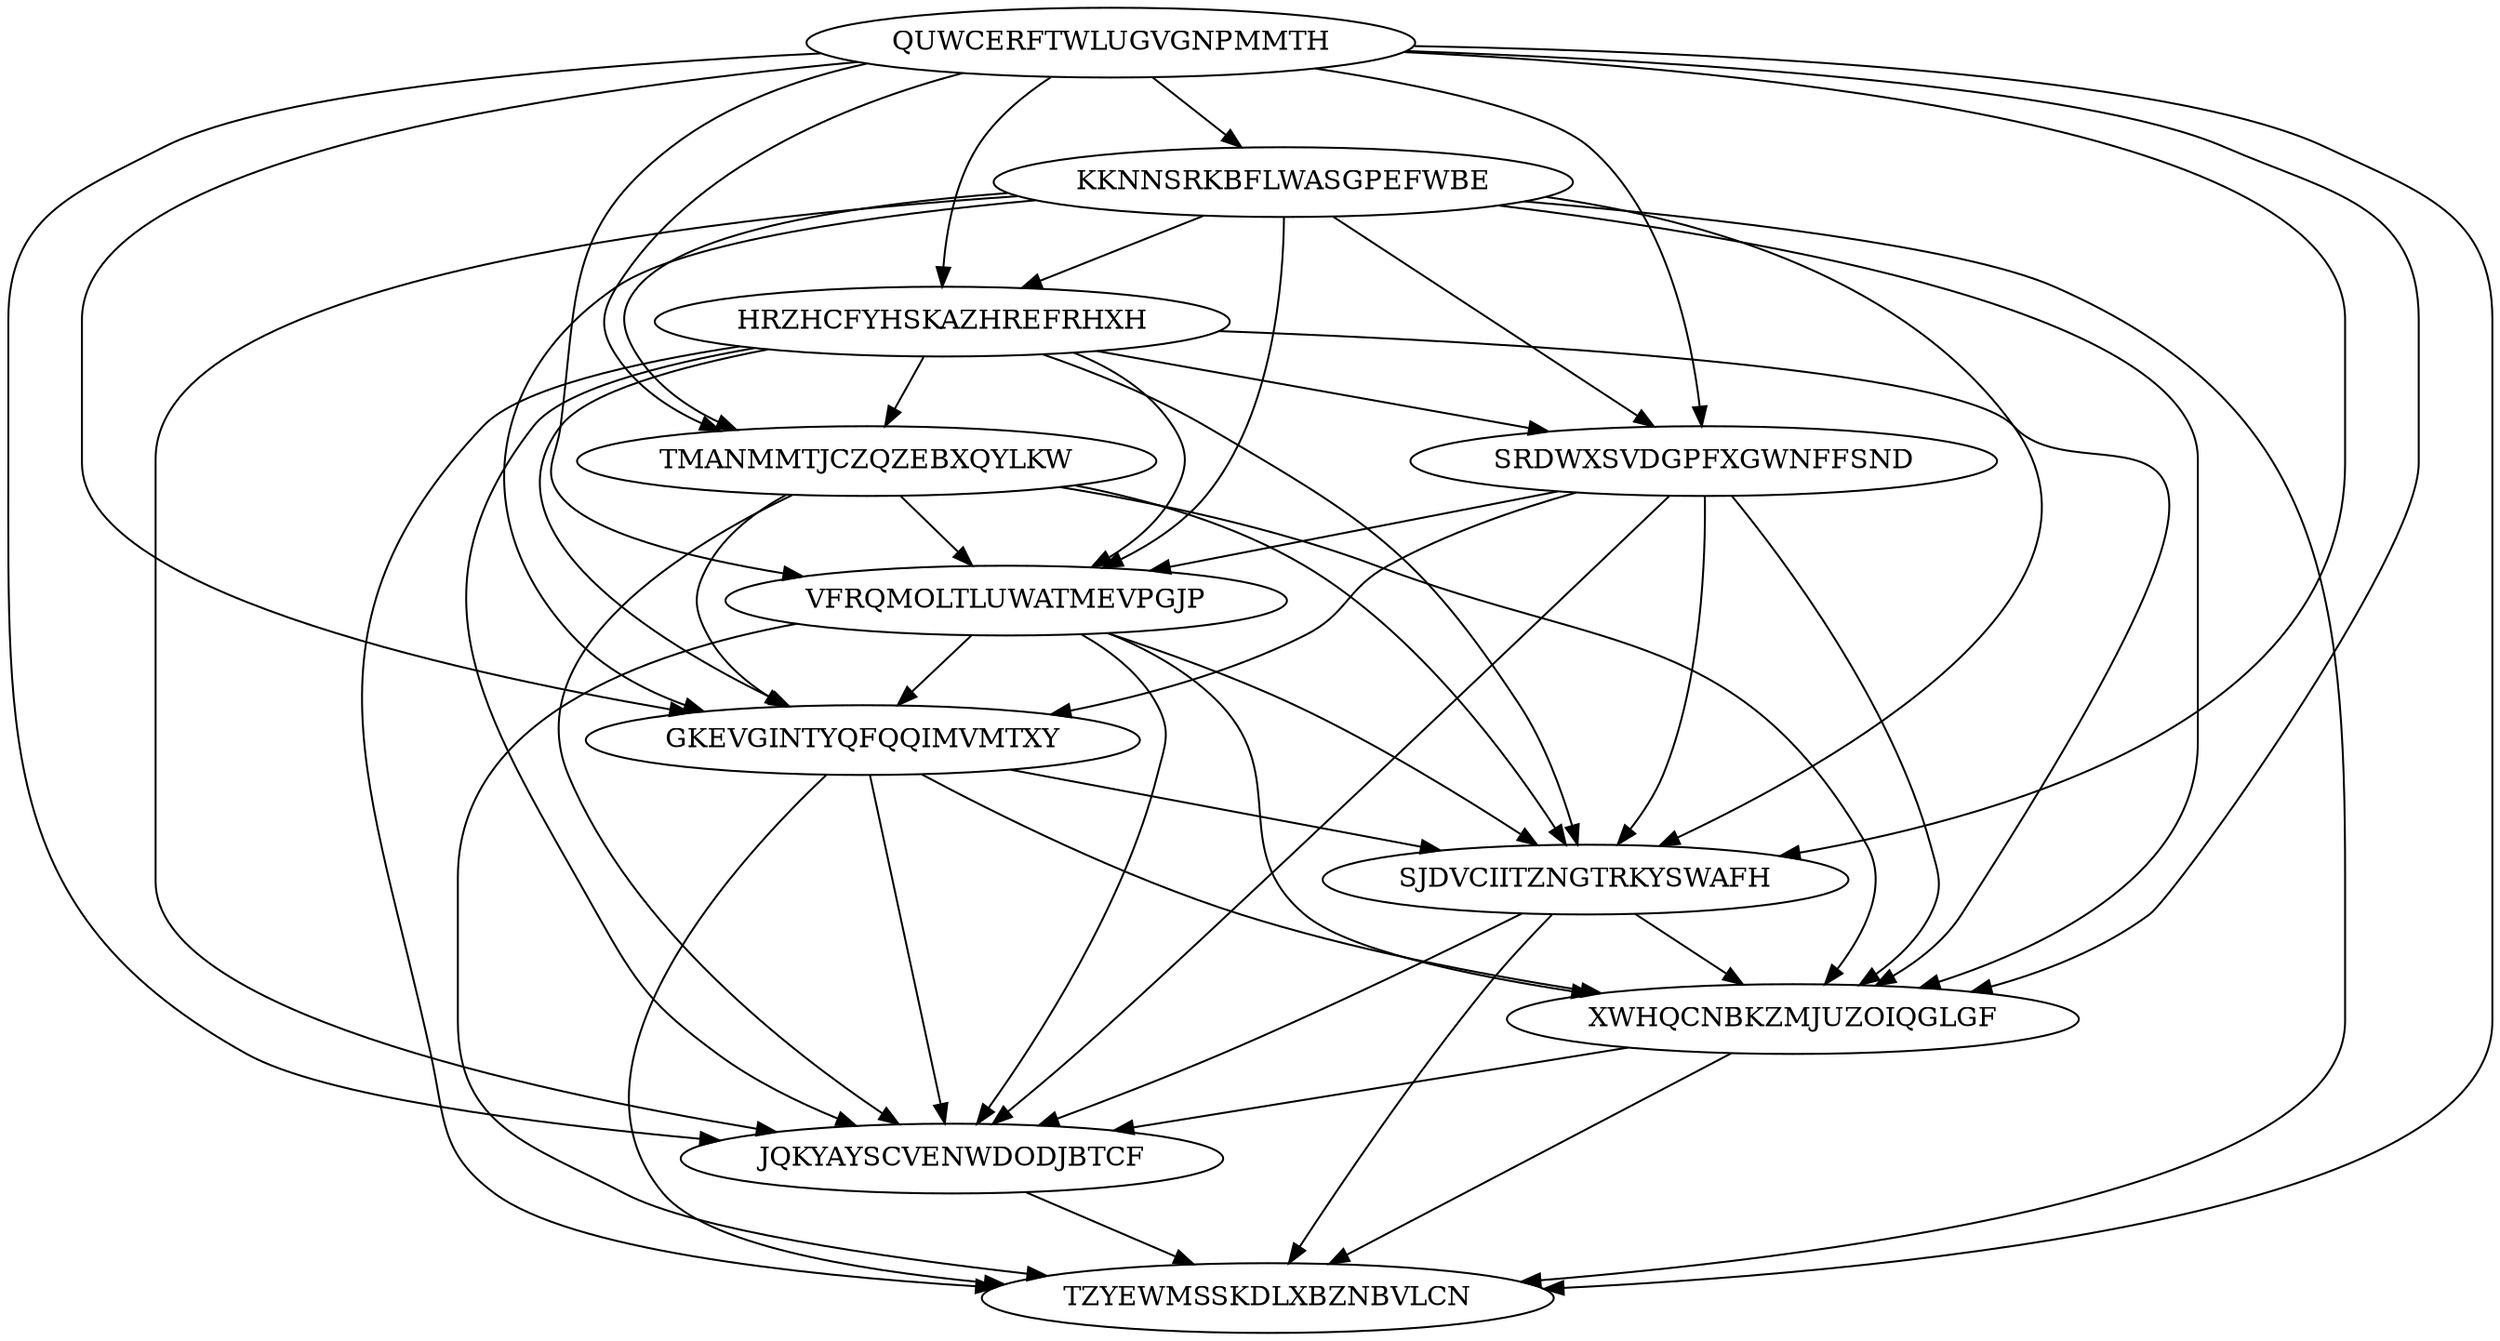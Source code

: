 digraph N11M52 {
	QUWCERFTWLUGVGNPMMTH	[Weight=13];
	KKNNSRKBFLWASGPEFWBE	[Weight=12];
	HRZHCFYHSKAZHREFRHXH	[Weight=19];
	TMANMMTJCZQZEBXQYLKW	[Weight=13];
	SRDWXSVDGPFXGWNFFSND	[Weight=15];
	VFRQMOLTLUWATMEVPGJP	[Weight=17];
	GKEVGINTYQFQQIMVMTXY	[Weight=12];
	SJDVCIITZNGTRKYSWAFH	[Weight=18];
	XWHQCNBKZMJUZOIQGLGF	[Weight=20];
	JQKYAYSCVENWDODJBTCF	[Weight=18];
	TZYEWMSSKDLXBZNBVLCN	[Weight=16];
	TMANMMTJCZQZEBXQYLKW -> GKEVGINTYQFQQIMVMTXY [Weight=16];
	SRDWXSVDGPFXGWNFFSND -> XWHQCNBKZMJUZOIQGLGF [Weight=10];
	TMANMMTJCZQZEBXQYLKW -> SJDVCIITZNGTRKYSWAFH [Weight=11];
	SRDWXSVDGPFXGWNFFSND -> VFRQMOLTLUWATMEVPGJP [Weight=14];
	KKNNSRKBFLWASGPEFWBE -> VFRQMOLTLUWATMEVPGJP [Weight=12];
	QUWCERFTWLUGVGNPMMTH -> VFRQMOLTLUWATMEVPGJP [Weight=12];
	TMANMMTJCZQZEBXQYLKW -> VFRQMOLTLUWATMEVPGJP [Weight=16];
	SRDWXSVDGPFXGWNFFSND -> JQKYAYSCVENWDODJBTCF [Weight=12];
	JQKYAYSCVENWDODJBTCF -> TZYEWMSSKDLXBZNBVLCN [Weight=19];
	TMANMMTJCZQZEBXQYLKW -> JQKYAYSCVENWDODJBTCF [Weight=12];
	TMANMMTJCZQZEBXQYLKW -> XWHQCNBKZMJUZOIQGLGF [Weight=15];
	HRZHCFYHSKAZHREFRHXH -> VFRQMOLTLUWATMEVPGJP [Weight=20];
	HRZHCFYHSKAZHREFRHXH -> XWHQCNBKZMJUZOIQGLGF [Weight=17];
	VFRQMOLTLUWATMEVPGJP -> SJDVCIITZNGTRKYSWAFH [Weight=17];
	GKEVGINTYQFQQIMVMTXY -> XWHQCNBKZMJUZOIQGLGF [Weight=10];
	KKNNSRKBFLWASGPEFWBE -> SRDWXSVDGPFXGWNFFSND [Weight=15];
	SJDVCIITZNGTRKYSWAFH -> XWHQCNBKZMJUZOIQGLGF [Weight=13];
	KKNNSRKBFLWASGPEFWBE -> TZYEWMSSKDLXBZNBVLCN [Weight=19];
	VFRQMOLTLUWATMEVPGJP -> TZYEWMSSKDLXBZNBVLCN [Weight=10];
	VFRQMOLTLUWATMEVPGJP -> JQKYAYSCVENWDODJBTCF [Weight=10];
	SJDVCIITZNGTRKYSWAFH -> TZYEWMSSKDLXBZNBVLCN [Weight=15];
	HRZHCFYHSKAZHREFRHXH -> SRDWXSVDGPFXGWNFFSND [Weight=11];
	HRZHCFYHSKAZHREFRHXH -> TMANMMTJCZQZEBXQYLKW [Weight=17];
	HRZHCFYHSKAZHREFRHXH -> SJDVCIITZNGTRKYSWAFH [Weight=20];
	HRZHCFYHSKAZHREFRHXH -> JQKYAYSCVENWDODJBTCF [Weight=20];
	VFRQMOLTLUWATMEVPGJP -> XWHQCNBKZMJUZOIQGLGF [Weight=10];
	KKNNSRKBFLWASGPEFWBE -> HRZHCFYHSKAZHREFRHXH [Weight=18];
	QUWCERFTWLUGVGNPMMTH -> GKEVGINTYQFQQIMVMTXY [Weight=10];
	QUWCERFTWLUGVGNPMMTH -> KKNNSRKBFLWASGPEFWBE [Weight=19];
	QUWCERFTWLUGVGNPMMTH -> SRDWXSVDGPFXGWNFFSND [Weight=15];
	KKNNSRKBFLWASGPEFWBE -> GKEVGINTYQFQQIMVMTXY [Weight=13];
	QUWCERFTWLUGVGNPMMTH -> HRZHCFYHSKAZHREFRHXH [Weight=20];
	SJDVCIITZNGTRKYSWAFH -> JQKYAYSCVENWDODJBTCF [Weight=13];
	GKEVGINTYQFQQIMVMTXY -> TZYEWMSSKDLXBZNBVLCN [Weight=13];
	QUWCERFTWLUGVGNPMMTH -> XWHQCNBKZMJUZOIQGLGF [Weight=17];
	SRDWXSVDGPFXGWNFFSND -> GKEVGINTYQFQQIMVMTXY [Weight=13];
	QUWCERFTWLUGVGNPMMTH -> JQKYAYSCVENWDODJBTCF [Weight=13];
	KKNNSRKBFLWASGPEFWBE -> XWHQCNBKZMJUZOIQGLGF [Weight=15];
	XWHQCNBKZMJUZOIQGLGF -> TZYEWMSSKDLXBZNBVLCN [Weight=17];
	KKNNSRKBFLWASGPEFWBE -> TMANMMTJCZQZEBXQYLKW [Weight=13];
	XWHQCNBKZMJUZOIQGLGF -> JQKYAYSCVENWDODJBTCF [Weight=20];
	VFRQMOLTLUWATMEVPGJP -> GKEVGINTYQFQQIMVMTXY [Weight=18];
	HRZHCFYHSKAZHREFRHXH -> TZYEWMSSKDLXBZNBVLCN [Weight=10];
	GKEVGINTYQFQQIMVMTXY -> JQKYAYSCVENWDODJBTCF [Weight=11];
	KKNNSRKBFLWASGPEFWBE -> SJDVCIITZNGTRKYSWAFH [Weight=17];
	HRZHCFYHSKAZHREFRHXH -> GKEVGINTYQFQQIMVMTXY [Weight=17];
	KKNNSRKBFLWASGPEFWBE -> JQKYAYSCVENWDODJBTCF [Weight=11];
	QUWCERFTWLUGVGNPMMTH -> TMANMMTJCZQZEBXQYLKW [Weight=14];
	QUWCERFTWLUGVGNPMMTH -> TZYEWMSSKDLXBZNBVLCN [Weight=20];
	SRDWXSVDGPFXGWNFFSND -> SJDVCIITZNGTRKYSWAFH [Weight=14];
	GKEVGINTYQFQQIMVMTXY -> SJDVCIITZNGTRKYSWAFH [Weight=15];
	QUWCERFTWLUGVGNPMMTH -> SJDVCIITZNGTRKYSWAFH [Weight=14];
}
